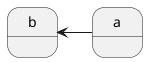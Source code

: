 {
  "sha1": "5zp18d1w8kyg72uhwf9sh48idclxe2t",
  "insertion": {
    "when": "2024-05-30T20:48:20.838Z",
    "url": "https://forum.plantuml.net/14729/consistency-arrow-syntax-between-state-deployment-diagrams",
    "user": "plantuml@gmail.com"
  }
}
@startuml
state a
state b
a -l-> b
@enduml
